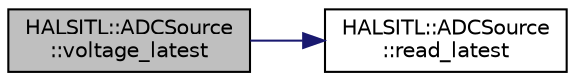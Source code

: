 digraph "HALSITL::ADCSource::voltage_latest"
{
 // INTERACTIVE_SVG=YES
  edge [fontname="Helvetica",fontsize="10",labelfontname="Helvetica",labelfontsize="10"];
  node [fontname="Helvetica",fontsize="10",shape=record];
  rankdir="LR";
  Node1 [label="HALSITL::ADCSource\l::voltage_latest",height=0.2,width=0.4,color="black", fillcolor="grey75", style="filled" fontcolor="black"];
  Node1 -> Node2 [color="midnightblue",fontsize="10",style="solid",fontname="Helvetica"];
  Node2 [label="HALSITL::ADCSource\l::read_latest",height=0.2,width=0.4,color="black", fillcolor="white", style="filled",URL="$classHALSITL_1_1ADCSource.html#a7d548b4b6110a6e94fffa75a1a2294e1"];
}
